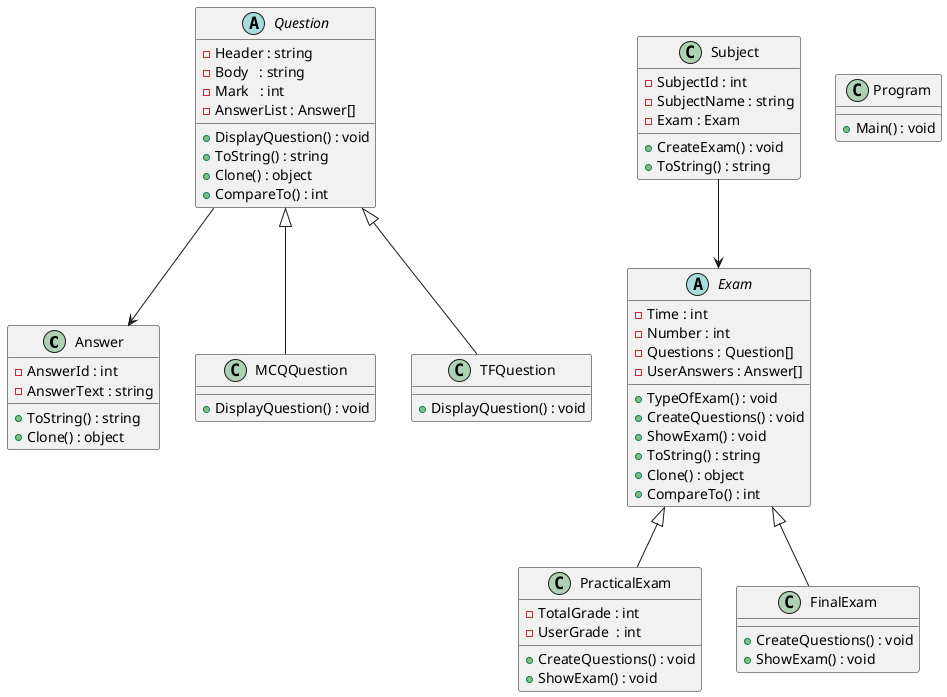 @startuml

class Answer {
  - AnswerId : int
  - AnswerText : string
  + ToString() : string
  + Clone() : object
}

abstract class Question {
  - Header : string
  - Body   : string
  - Mark   : int
  - AnswerList : Answer[]
  + DisplayQuestion() : void
  + ToString() : string
  + Clone() : object
  + CompareTo() : int
}

class MCQQuestion {
  + DisplayQuestion() : void
}

class TFQuestion {
  + DisplayQuestion() : void
}

abstract class Exam {
  - Time : int
  - Number : int
  - Questions : Question[]
  - UserAnswers : Answer[]
  + TypeOfExam() : void
  + CreateQuestions() : void
  + ShowExam() : void
  + ToString() : string
  + Clone() : object
  + CompareTo() : int
}

class PracticalExam {
  - TotalGrade : int
  - UserGrade  : int
  + CreateQuestions() : void
  + ShowExam() : void
}

class FinalExam {
  + CreateQuestions() : void
  + ShowExam() : void
}

class Subject {
  - SubjectId : int
  - SubjectName : string
  - Exam : Exam
  + CreateExam() : void
  + ToString() : string
}

class Program {
  + Main() : void
}

Question <|-- MCQQuestion
Question <|-- TFQuestion
Exam <|-- PracticalExam
Exam <|-- FinalExam
Subject --> Exam
Question --> Answer

@enduml
